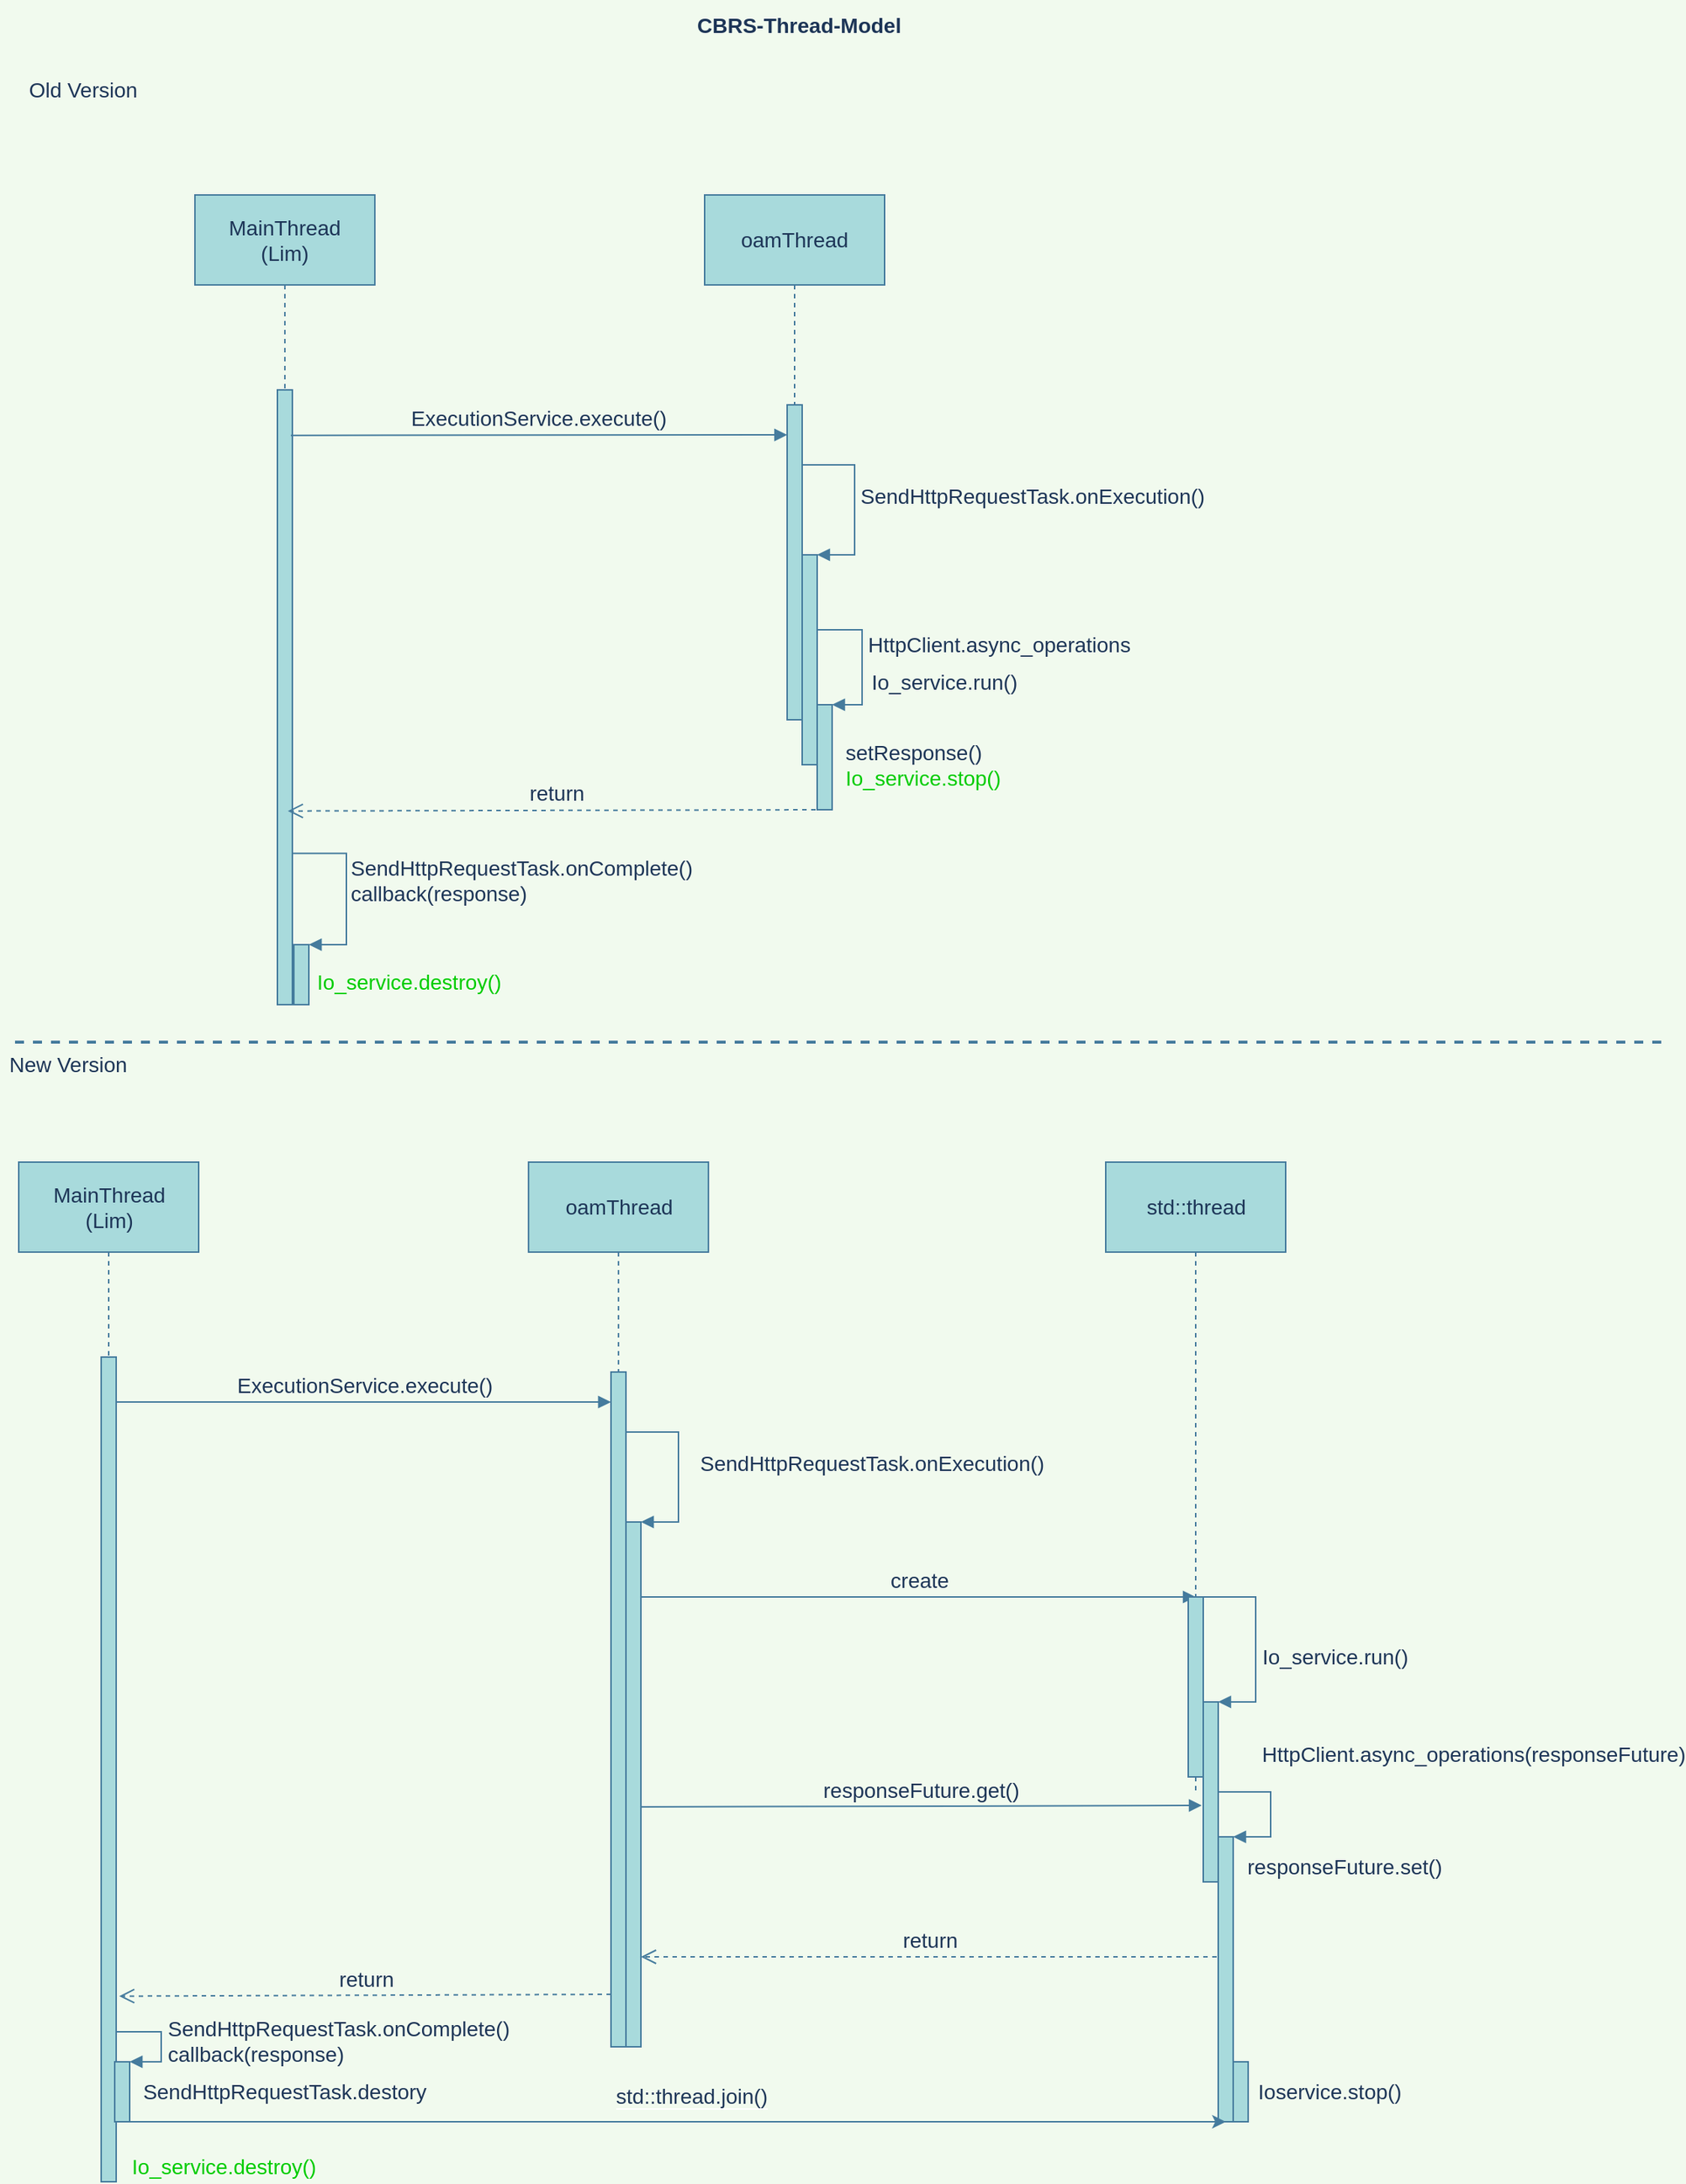 <mxfile version="18.0.0" type="github">
  <diagram id="kgpKYQtTHZ0yAKxKKP6v" name="Page-1">
    <mxGraphModel dx="1422" dy="762" grid="1" gridSize="10" guides="1" tooltips="1" connect="1" arrows="1" fold="1" page="1" pageScale="1" pageWidth="1169" pageHeight="1654" background="#F1FAEE" math="0" shadow="0">
      <root>
        <mxCell id="0" />
        <mxCell id="1" parent="0" />
        <mxCell id="LY62BqVsODy2IkJWC0Tn-2" style="edgeStyle=orthogonalEdgeStyle;orthogonalLoop=1;jettySize=auto;html=1;dashed=1;endArrow=none;endFill=0;fontSize=14;labelBackgroundColor=#F1FAEE;strokeColor=#457B9D;fontColor=#1D3557;labelBorderColor=none;rounded=0;" parent="1" source="LY62BqVsODy2IkJWC0Tn-1" edge="1">
          <mxGeometry relative="1" as="geometry">
            <mxPoint x="190" y="640" as="targetPoint" />
          </mxGeometry>
        </mxCell>
        <mxCell id="LY62BqVsODy2IkJWC0Tn-1" value="MainThread&lt;br style=&quot;font-size: 14px;&quot;&gt;(Lim)" style="whiteSpace=wrap;html=1;fontSize=14;fillColor=#A8DADC;strokeColor=#457B9D;fontColor=#1D3557;labelBorderColor=none;rounded=0;" parent="1" vertex="1">
          <mxGeometry x="130" y="160" width="120" height="60" as="geometry" />
        </mxCell>
        <mxCell id="LY62BqVsODy2IkJWC0Tn-4" value="oamThread" style="whiteSpace=wrap;html=1;fontSize=14;fillColor=#A8DADC;strokeColor=#457B9D;fontColor=#1D3557;labelBorderColor=none;rounded=0;" parent="1" vertex="1">
          <mxGeometry x="470" y="160" width="120" height="60" as="geometry" />
        </mxCell>
        <mxCell id="LY62BqVsODy2IkJWC0Tn-5" style="edgeStyle=orthogonalEdgeStyle;orthogonalLoop=1;jettySize=auto;html=1;dashed=1;endArrow=none;endFill=0;fontSize=14;labelBackgroundColor=#F1FAEE;strokeColor=#457B9D;fontColor=#1D3557;labelBorderColor=none;rounded=0;" parent="1" source="LY62BqVsODy2IkJWC0Tn-1" edge="1">
          <mxGeometry relative="1" as="geometry">
            <mxPoint x="190" y="640" as="targetPoint" />
            <mxPoint x="190" y="220" as="sourcePoint" />
            <Array as="points">
              <mxPoint x="190" y="350" />
              <mxPoint x="190" y="350" />
            </Array>
          </mxGeometry>
        </mxCell>
        <mxCell id="LY62BqVsODy2IkJWC0Tn-10" value="" style="html=1;points=[];perimeter=orthogonalPerimeter;fontSize=14;fillColor=#A8DADC;strokeColor=#457B9D;fontColor=#1D3557;labelBorderColor=none;rounded=0;" parent="1" vertex="1">
          <mxGeometry x="185" y="290" width="10" height="410" as="geometry" />
        </mxCell>
        <mxCell id="LY62BqVsODy2IkJWC0Tn-14" value="" style="html=1;points=[];perimeter=orthogonalPerimeter;fontSize=14;fillColor=#A8DADC;strokeColor=#457B9D;fontColor=#1D3557;labelBorderColor=none;rounded=0;" parent="1" vertex="1">
          <mxGeometry x="525" y="300" width="10" height="210" as="geometry" />
        </mxCell>
        <mxCell id="LY62BqVsODy2IkJWC0Tn-15" value="" style="edgeStyle=orthogonalEdgeStyle;orthogonalLoop=1;jettySize=auto;html=1;dashed=1;endArrow=none;endFill=0;fontSize=14;labelBackgroundColor=#F1FAEE;strokeColor=#457B9D;fontColor=#1D3557;labelBorderColor=none;rounded=0;" parent="1" source="LY62BqVsODy2IkJWC0Tn-4" target="LY62BqVsODy2IkJWC0Tn-14" edge="1">
          <mxGeometry relative="1" as="geometry">
            <mxPoint x="530" y="660" as="targetPoint" />
            <mxPoint x="530" y="220" as="sourcePoint" />
          </mxGeometry>
        </mxCell>
        <mxCell id="LY62BqVsODy2IkJWC0Tn-26" value="" style="html=1;points=[];perimeter=orthogonalPerimeter;fontSize=14;fillColor=#A8DADC;strokeColor=#457B9D;fontColor=#1D3557;labelBorderColor=none;rounded=0;" parent="1" vertex="1">
          <mxGeometry x="535" y="400" width="10" height="140" as="geometry" />
        </mxCell>
        <mxCell id="LY62BqVsODy2IkJWC0Tn-27" value="SendHttpRequestTask.onExecution()" style="edgeStyle=orthogonalEdgeStyle;html=1;align=left;spacingLeft=2;endArrow=block;entryX=1;entryY=0;fontSize=14;labelBackgroundColor=#F1FAEE;strokeColor=#457B9D;fontColor=#1D3557;labelBorderColor=none;rounded=0;" parent="1" target="LY62BqVsODy2IkJWC0Tn-26" edge="1">
          <mxGeometry x="0.302" relative="1" as="geometry">
            <mxPoint x="535" y="405" as="sourcePoint" />
            <Array as="points">
              <mxPoint x="535" y="340" />
              <mxPoint x="570" y="340" />
              <mxPoint x="570" y="400" />
              <mxPoint x="545" y="400" />
            </Array>
            <mxPoint as="offset" />
          </mxGeometry>
        </mxCell>
        <mxCell id="LY62BqVsODy2IkJWC0Tn-33" value="ExecutionService.execute()" style="html=1;verticalAlign=bottom;endArrow=block;fontSize=14;labelBackgroundColor=#F1FAEE;strokeColor=#457B9D;fontColor=#1D3557;exitX=0.9;exitY=0.074;exitDx=0;exitDy=0;exitPerimeter=0;labelBorderColor=none;rounded=0;" parent="1" edge="1" source="LY62BqVsODy2IkJWC0Tn-10">
          <mxGeometry width="80" relative="1" as="geometry">
            <mxPoint x="200" y="320" as="sourcePoint" />
            <mxPoint x="525" y="320" as="targetPoint" />
          </mxGeometry>
        </mxCell>
        <mxCell id="LY62BqVsODy2IkJWC0Tn-34" value="" style="html=1;points=[];perimeter=orthogonalPerimeter;fontSize=14;fillColor=#A8DADC;strokeColor=#457B9D;fontColor=#1D3557;labelBorderColor=none;rounded=0;" parent="1" vertex="1">
          <mxGeometry x="545" y="500" width="10" height="70" as="geometry" />
        </mxCell>
        <mxCell id="LY62BqVsODy2IkJWC0Tn-35" value="HttpClient.async_operations" style="edgeStyle=orthogonalEdgeStyle;html=1;align=left;spacingLeft=2;endArrow=block;entryX=1;entryY=0;fontSize=14;labelBackgroundColor=#F1FAEE;strokeColor=#457B9D;fontColor=#1D3557;labelBorderColor=none;rounded=0;" parent="1" target="LY62BqVsODy2IkJWC0Tn-34" edge="1">
          <mxGeometry relative="1" as="geometry">
            <mxPoint x="545" y="470" as="sourcePoint" />
            <Array as="points">
              <mxPoint x="545" y="450" />
              <mxPoint x="575" y="450" />
              <mxPoint x="575" y="500" />
            </Array>
          </mxGeometry>
        </mxCell>
        <mxCell id="LY62BqVsODy2IkJWC0Tn-36" value="return" style="html=1;verticalAlign=bottom;endArrow=open;dashed=1;endSize=8;fontSize=14;labelBackgroundColor=#F1FAEE;strokeColor=#457B9D;fontColor=#1D3557;labelBorderColor=none;rounded=0;entryX=0.7;entryY=0.685;entryDx=0;entryDy=0;entryPerimeter=0;" parent="1" edge="1" target="LY62BqVsODy2IkJWC0Tn-10">
          <mxGeometry relative="1" as="geometry">
            <mxPoint x="550" y="570" as="sourcePoint" />
            <mxPoint x="190" y="570" as="targetPoint" />
          </mxGeometry>
        </mxCell>
        <mxCell id="LY62BqVsODy2IkJWC0Tn-40" value="setResponse()&lt;br style=&quot;font-size: 14px;&quot;&gt;&lt;font color=&quot;#00cc00&quot; style=&quot;font-size: 14px;&quot;&gt;Io_service.stop()&lt;/font&gt;" style="text;html=1;strokeColor=none;fillColor=none;align=left;verticalAlign=middle;whiteSpace=wrap;fontSize=14;fontColor=#1D3557;labelBorderColor=none;rounded=0;" parent="1" vertex="1">
          <mxGeometry x="562" y="520" width="115" height="40" as="geometry" />
        </mxCell>
        <mxCell id="LY62BqVsODy2IkJWC0Tn-43" value="Io_service.run()" style="text;html=1;strokeColor=none;fillColor=none;align=center;verticalAlign=middle;whiteSpace=wrap;fontSize=14;fontStyle=0;fontColor=#1D3557;labelBorderColor=none;rounded=0;" parent="1" vertex="1">
          <mxGeometry x="570" y="470" width="120" height="30" as="geometry" />
        </mxCell>
        <mxCell id="LY62BqVsODy2IkJWC0Tn-45" value="&lt;span style=&quot;font-size: 14px;&quot;&gt;&lt;font color=&quot;#00cc00&quot; style=&quot;font-size: 14px;&quot;&gt;Io_service.destroy()&lt;/font&gt;&lt;/span&gt;" style="text;html=1;strokeColor=none;fillColor=none;align=center;verticalAlign=middle;whiteSpace=wrap;fontSize=14;fontColor=#1D3557;labelBorderColor=none;rounded=0;" parent="1" vertex="1">
          <mxGeometry x="196" y="670" width="154" height="30" as="geometry" />
        </mxCell>
        <mxCell id="mft_dp02x0jolZUBzmze-1" value="" style="line;strokeWidth=2;html=1;labelBackgroundColor=#F1FAEE;fillColor=#A8DADC;strokeColor=#457B9D;fontColor=#1D3557;labelBorderColor=none;rounded=0;fontSize=14;dashed=1;" vertex="1" parent="1">
          <mxGeometry x="10" y="720" width="1100" height="10" as="geometry" />
        </mxCell>
        <mxCell id="mft_dp02x0jolZUBzmze-2" value="&lt;h1 style=&quot;font-size: 14px;&quot;&gt;CBRS-Thread-Model&lt;/h1&gt;" style="text;html=1;strokeColor=none;fillColor=none;spacing=5;spacingTop=-20;whiteSpace=wrap;overflow=hidden;fontColor=#1D3557;labelBorderColor=none;rounded=0;fontSize=14;" vertex="1" parent="1">
          <mxGeometry x="460" y="40" width="250" height="30" as="geometry" />
        </mxCell>
        <mxCell id="mft_dp02x0jolZUBzmze-4" value="Old Version" style="text;html=1;align=center;verticalAlign=middle;resizable=0;points=[];autosize=1;strokeColor=none;fillColor=none;fontSize=14;fontColor=#1D3557;labelBorderColor=none;rounded=0;" vertex="1" parent="1">
          <mxGeometry x="10" y="80" width="90" height="20" as="geometry" />
        </mxCell>
        <mxCell id="mft_dp02x0jolZUBzmze-49" style="edgeStyle=orthogonalEdgeStyle;orthogonalLoop=1;jettySize=auto;html=1;dashed=1;endArrow=none;endFill=0;fontSize=14;labelBackgroundColor=#F1FAEE;strokeColor=#457B9D;fontColor=#1D3557;labelBorderColor=none;rounded=0;" edge="1" source="mft_dp02x0jolZUBzmze-50" parent="1">
          <mxGeometry relative="1" as="geometry">
            <mxPoint x="72.5" y="1285" as="targetPoint" />
          </mxGeometry>
        </mxCell>
        <mxCell id="mft_dp02x0jolZUBzmze-50" value="MainThread&lt;br style=&quot;font-size: 14px;&quot;&gt;(Lim)" style="whiteSpace=wrap;html=1;fontSize=14;fillColor=#A8DADC;strokeColor=#457B9D;fontColor=#1D3557;labelBorderColor=none;rounded=0;" vertex="1" parent="1">
          <mxGeometry x="12.5" y="805" width="120" height="60" as="geometry" />
        </mxCell>
        <mxCell id="mft_dp02x0jolZUBzmze-52" value="oamThread" style="whiteSpace=wrap;html=1;fontSize=14;fillColor=#A8DADC;strokeColor=#457B9D;fontColor=#1D3557;labelBorderColor=none;rounded=0;" vertex="1" parent="1">
          <mxGeometry x="352.5" y="805" width="120" height="60" as="geometry" />
        </mxCell>
        <mxCell id="mft_dp02x0jolZUBzmze-53" style="edgeStyle=orthogonalEdgeStyle;orthogonalLoop=1;jettySize=auto;html=1;dashed=1;endArrow=none;endFill=0;fontSize=14;labelBackgroundColor=#F1FAEE;strokeColor=#457B9D;fontColor=#1D3557;labelBorderColor=none;rounded=0;" edge="1" source="mft_dp02x0jolZUBzmze-50" parent="1">
          <mxGeometry relative="1" as="geometry">
            <mxPoint x="72.5" y="1285" as="targetPoint" />
            <mxPoint x="72.5" y="865" as="sourcePoint" />
            <Array as="points">
              <mxPoint x="72.5" y="995" />
              <mxPoint x="72.5" y="995" />
            </Array>
          </mxGeometry>
        </mxCell>
        <mxCell id="mft_dp02x0jolZUBzmze-54" value="" style="html=1;points=[];perimeter=orthogonalPerimeter;fontSize=14;fillColor=#A8DADC;strokeColor=#457B9D;fontColor=#1D3557;labelBorderColor=none;rounded=0;" vertex="1" parent="1">
          <mxGeometry x="67.5" y="935" width="10" height="550" as="geometry" />
        </mxCell>
        <mxCell id="mft_dp02x0jolZUBzmze-55" value="" style="html=1;points=[];perimeter=orthogonalPerimeter;fontSize=14;fillColor=#A8DADC;strokeColor=#457B9D;fontColor=#1D3557;labelBorderColor=none;rounded=0;" vertex="1" parent="1">
          <mxGeometry x="407.5" y="945" width="10" height="450" as="geometry" />
        </mxCell>
        <mxCell id="mft_dp02x0jolZUBzmze-56" value="" style="edgeStyle=orthogonalEdgeStyle;orthogonalLoop=1;jettySize=auto;html=1;dashed=1;endArrow=none;endFill=0;fontSize=14;labelBackgroundColor=#F1FAEE;strokeColor=#457B9D;fontColor=#1D3557;labelBorderColor=none;rounded=0;" edge="1" source="mft_dp02x0jolZUBzmze-52" target="mft_dp02x0jolZUBzmze-55" parent="1">
          <mxGeometry relative="1" as="geometry">
            <mxPoint x="412.5" y="1305" as="targetPoint" />
            <mxPoint x="412.5" y="865" as="sourcePoint" />
          </mxGeometry>
        </mxCell>
        <mxCell id="mft_dp02x0jolZUBzmze-57" value="" style="html=1;points=[];perimeter=orthogonalPerimeter;fontSize=14;fillColor=#A8DADC;strokeColor=#457B9D;fontColor=#1D3557;labelBorderColor=none;rounded=0;" vertex="1" parent="1">
          <mxGeometry x="417.5" y="1045" width="10" height="350" as="geometry" />
        </mxCell>
        <mxCell id="mft_dp02x0jolZUBzmze-58" value="SendHttpRequestTask.onExecution()" style="edgeStyle=orthogonalEdgeStyle;html=1;align=left;spacingLeft=2;endArrow=block;entryX=1;entryY=0;fontSize=14;labelBackgroundColor=#F1FAEE;strokeColor=#457B9D;fontColor=#1D3557;labelBorderColor=none;rounded=0;" edge="1" target="mft_dp02x0jolZUBzmze-57" parent="1">
          <mxGeometry x="0.302" y="10" relative="1" as="geometry">
            <mxPoint x="417.5" y="1050" as="sourcePoint" />
            <Array as="points">
              <mxPoint x="417.5" y="985" />
              <mxPoint x="452.5" y="985" />
              <mxPoint x="452.5" y="1045" />
            </Array>
            <mxPoint as="offset" />
          </mxGeometry>
        </mxCell>
        <mxCell id="mft_dp02x0jolZUBzmze-59" value="ExecutionService.execute()" style="html=1;verticalAlign=bottom;endArrow=block;fontSize=14;labelBackgroundColor=#F1FAEE;strokeColor=#457B9D;fontColor=#1D3557;labelBorderColor=none;rounded=0;" edge="1" parent="1">
          <mxGeometry width="80" relative="1" as="geometry">
            <mxPoint x="77.5" y="965" as="sourcePoint" />
            <mxPoint x="407.5" y="965" as="targetPoint" />
          </mxGeometry>
        </mxCell>
        <mxCell id="mft_dp02x0jolZUBzmze-70" value="New Version" style="text;html=1;align=center;verticalAlign=middle;resizable=0;points=[];autosize=1;strokeColor=none;fillColor=none;fontSize=14;fontColor=#1D3557;labelBorderColor=none;rounded=0;" vertex="1" parent="1">
          <mxGeometry y="730" width="90" height="20" as="geometry" />
        </mxCell>
        <mxCell id="mft_dp02x0jolZUBzmze-71" value="std::thread" style="whiteSpace=wrap;html=1;fontSize=14;fillColor=#A8DADC;strokeColor=#457B9D;fontColor=#1D3557;labelBorderColor=none;rounded=0;" vertex="1" parent="1">
          <mxGeometry x="737.5" y="805" width="120" height="60" as="geometry" />
        </mxCell>
        <mxCell id="mft_dp02x0jolZUBzmze-74" value="" style="edgeStyle=orthogonalEdgeStyle;orthogonalLoop=1;jettySize=auto;html=1;dashed=1;endArrow=none;endFill=0;fontSize=14;labelBackgroundColor=#F1FAEE;strokeColor=#457B9D;fontColor=#1D3557;exitX=0.5;exitY=1;exitDx=0;exitDy=0;startArrow=none;labelBorderColor=none;rounded=0;" edge="1" parent="1" source="mft_dp02x0jolZUBzmze-81">
          <mxGeometry relative="1" as="geometry">
            <mxPoint x="797.5" y="1225" as="targetPoint" />
            <mxPoint x="422.5" y="875" as="sourcePoint" />
          </mxGeometry>
        </mxCell>
        <mxCell id="mft_dp02x0jolZUBzmze-79" value="create" style="html=1;verticalAlign=bottom;endArrow=block;fontColor=#1D3557;strokeColor=#457B9D;labelBorderColor=none;rounded=0;labelBackgroundColor=#F1FAEE;fontSize=14;" edge="1" parent="1">
          <mxGeometry width="80" relative="1" as="geometry">
            <mxPoint x="427.5" y="1095" as="sourcePoint" />
            <mxPoint x="797.5" y="1095" as="targetPoint" />
          </mxGeometry>
        </mxCell>
        <mxCell id="mft_dp02x0jolZUBzmze-81" value="" style="html=1;points=[];perimeter=orthogonalPerimeter;fontColor=#1D3557;strokeColor=#457B9D;fillColor=#A8DADC;labelBorderColor=none;rounded=0;fontSize=14;" vertex="1" parent="1">
          <mxGeometry x="792.5" y="1095" width="10" height="120" as="geometry" />
        </mxCell>
        <mxCell id="mft_dp02x0jolZUBzmze-82" value="" style="edgeStyle=orthogonalEdgeStyle;orthogonalLoop=1;jettySize=auto;html=1;dashed=1;endArrow=none;endFill=0;fontSize=14;labelBackgroundColor=#F1FAEE;strokeColor=#457B9D;fontColor=#1D3557;exitX=0.5;exitY=1;exitDx=0;exitDy=0;labelBorderColor=none;rounded=0;" edge="1" parent="1" source="mft_dp02x0jolZUBzmze-71" target="mft_dp02x0jolZUBzmze-81">
          <mxGeometry relative="1" as="geometry">
            <mxPoint x="798.5" y="1345" as="targetPoint" />
            <mxPoint x="797.5" y="865" as="sourcePoint" />
          </mxGeometry>
        </mxCell>
        <mxCell id="mft_dp02x0jolZUBzmze-83" value="" style="html=1;points=[];perimeter=orthogonalPerimeter;fontColor=#1D3557;strokeColor=#457B9D;fillColor=#A8DADC;labelBorderColor=none;rounded=0;fontSize=14;" vertex="1" parent="1">
          <mxGeometry x="802.5" y="1165" width="10" height="120" as="geometry" />
        </mxCell>
        <mxCell id="mft_dp02x0jolZUBzmze-85" value="Io_service.run()" style="edgeStyle=orthogonalEdgeStyle;html=1;align=left;spacingLeft=2;endArrow=block;entryX=1;entryY=0;fontSize=14;labelBackgroundColor=#F1FAEE;strokeColor=#457B9D;fontColor=#1D3557;labelBorderColor=none;rounded=0;" edge="1" parent="1">
          <mxGeometry x="0.371" relative="1" as="geometry">
            <mxPoint x="802.5" y="1140" as="sourcePoint" />
            <Array as="points">
              <mxPoint x="802.5" y="1095" />
              <mxPoint x="837.5" y="1095" />
              <mxPoint x="837.5" y="1165" />
            </Array>
            <mxPoint as="offset" />
            <mxPoint x="812.5" y="1165" as="targetPoint" />
          </mxGeometry>
        </mxCell>
        <mxCell id="mft_dp02x0jolZUBzmze-89" value="&lt;span style=&quot;font-size: 14px; text-align: left; background-color: rgb(241, 250, 238);&quot;&gt;HttpClient.async_operations(responseFuture)&lt;/span&gt;" style="text;html=1;strokeColor=none;fillColor=none;align=center;verticalAlign=middle;whiteSpace=wrap;fontSize=14;fontColor=#1D3557;labelBorderColor=none;rounded=0;" vertex="1" parent="1">
          <mxGeometry x="877.5" y="1185" width="210" height="30" as="geometry" />
        </mxCell>
        <mxCell id="mft_dp02x0jolZUBzmze-90" value="responseFuture.get()" style="html=1;verticalAlign=bottom;endArrow=block;fontSize=14;labelBackgroundColor=#F1FAEE;strokeColor=#457B9D;fontColor=#1D3557;exitX=0.9;exitY=0.074;exitDx=0;exitDy=0;exitPerimeter=0;entryX=-0.1;entryY=0.575;entryDx=0;entryDy=0;entryPerimeter=0;labelBorderColor=none;rounded=0;" edge="1" parent="1" target="mft_dp02x0jolZUBzmze-83">
          <mxGeometry width="80" relative="1" as="geometry">
            <mxPoint x="427.5" y="1235" as="sourcePoint" />
            <mxPoint x="797.5" y="1235" as="targetPoint" />
          </mxGeometry>
        </mxCell>
        <mxCell id="mft_dp02x0jolZUBzmze-92" value="" style="html=1;points=[];perimeter=orthogonalPerimeter;fontSize=14;fontColor=#1D3557;strokeColor=#457B9D;fillColor=#A8DADC;labelBorderColor=none;rounded=0;" vertex="1" parent="1">
          <mxGeometry x="812.5" y="1255" width="10" height="190" as="geometry" />
        </mxCell>
        <mxCell id="mft_dp02x0jolZUBzmze-95" value="responseFuture.set()" style="edgeStyle=orthogonalEdgeStyle;html=1;align=left;spacingLeft=2;endArrow=block;fontSize=14;labelBackgroundColor=#F1FAEE;strokeColor=#457B9D;fontColor=#1D3557;labelBorderColor=none;rounded=0;" edge="1" parent="1">
          <mxGeometry x="-1" y="-16" relative="1" as="geometry">
            <mxPoint x="812.5" y="1270" as="sourcePoint" />
            <Array as="points">
              <mxPoint x="812.5" y="1225" />
              <mxPoint x="847.5" y="1225" />
              <mxPoint x="847.5" y="1255" />
              <mxPoint x="822.5" y="1255" />
            </Array>
            <mxPoint x="-1" y="5" as="offset" />
            <mxPoint x="822.5" y="1255" as="targetPoint" />
          </mxGeometry>
        </mxCell>
        <mxCell id="mft_dp02x0jolZUBzmze-97" value="return" style="html=1;verticalAlign=bottom;endArrow=open;dashed=1;endSize=8;fontSize=14;fontColor=#1D3557;strokeColor=#457B9D;exitX=-0.1;exitY=0.421;exitDx=0;exitDy=0;exitPerimeter=0;labelBorderColor=none;rounded=0;labelBackgroundColor=#F1FAEE;" edge="1" parent="1" source="mft_dp02x0jolZUBzmze-92">
          <mxGeometry relative="1" as="geometry">
            <mxPoint x="807.5" y="1305" as="sourcePoint" />
            <mxPoint x="427.5" y="1335" as="targetPoint" />
          </mxGeometry>
        </mxCell>
        <mxCell id="mft_dp02x0jolZUBzmze-110" value="&lt;span style=&quot;font-size: 14px;&quot;&gt;&lt;font color=&quot;#00cc00&quot; style=&quot;font-size: 14px;&quot;&gt;Io_service.destroy()&lt;/font&gt;&lt;/span&gt;" style="text;html=1;strokeColor=none;fillColor=none;align=center;verticalAlign=middle;whiteSpace=wrap;fontSize=14;fontColor=#1D3557;labelBorderColor=none;rounded=0;" vertex="1" parent="1">
          <mxGeometry x="57.5" y="1465" width="182.5" height="20" as="geometry" />
        </mxCell>
        <mxCell id="mft_dp02x0jolZUBzmze-117" value="" style="html=1;points=[];perimeter=orthogonalPerimeter;rounded=0;labelBorderColor=none;fontSize=14;fontColor=#1D3557;strokeColor=#457B9D;fillColor=#A8DADC;" vertex="1" parent="1">
          <mxGeometry x="196" y="660" width="10" height="40" as="geometry" />
        </mxCell>
        <mxCell id="mft_dp02x0jolZUBzmze-118" value="&lt;span style=&quot;background-color: rgb(241, 250, 238); font-size: 14px;&quot;&gt;SendHttpRequestTask.onComplete()&lt;/span&gt;&lt;br style=&quot;background-color: rgb(248, 249, 250); font-size: 14px;&quot;&gt;&lt;span style=&quot;background-color: rgb(241, 250, 238); font-size: 14px;&quot;&gt;callback(response)&lt;/span&gt;" style="edgeStyle=orthogonalEdgeStyle;html=1;align=left;spacingLeft=2;endArrow=block;rounded=0;entryX=1;entryY=0;labelBorderColor=none;fontSize=14;fontColor=#1D3557;strokeColor=#457B9D;curved=0;labelBackgroundColor=#F1FAEE;exitX=1;exitY=0.754;exitDx=0;exitDy=0;exitPerimeter=0;" edge="1" target="mft_dp02x0jolZUBzmze-117" parent="1" source="LY62BqVsODy2IkJWC0Tn-10">
          <mxGeometry x="-0.121" y="-1" relative="1" as="geometry">
            <mxPoint x="200" y="600" as="sourcePoint" />
            <Array as="points">
              <mxPoint x="231" y="599" />
              <mxPoint x="231" y="660" />
            </Array>
            <mxPoint as="offset" />
          </mxGeometry>
        </mxCell>
        <mxCell id="mft_dp02x0jolZUBzmze-120" value="return" style="html=1;verticalAlign=bottom;endArrow=open;dashed=1;endSize=8;rounded=1;fontColor=#1D3557;strokeColor=#457B9D;fillColor=#A8DADC;curved=0;entryX=1.2;entryY=0.775;entryDx=0;entryDy=0;entryPerimeter=0;fontSize=14;labelBackgroundColor=#F1FAEE;" edge="1" parent="1" target="mft_dp02x0jolZUBzmze-54">
          <mxGeometry relative="1" as="geometry">
            <mxPoint x="407.5" y="1360" as="sourcePoint" />
            <mxPoint x="327.5" y="1365" as="targetPoint" />
          </mxGeometry>
        </mxCell>
        <mxCell id="mft_dp02x0jolZUBzmze-123" value="&lt;span style=&quot;color: rgb(29, 53, 87); font-family: Helvetica; font-size: 14px; font-style: normal; font-variant-ligatures: normal; font-variant-caps: normal; font-weight: 400; letter-spacing: normal; orphans: 2; text-align: left; text-indent: 0px; text-transform: none; widows: 2; word-spacing: 0px; -webkit-text-stroke-width: 0px; background-color: rgb(241, 250, 238); text-decoration-thickness: initial; text-decoration-style: initial; text-decoration-color: initial; float: none; display: inline !important;&quot;&gt;std::thread.join()&lt;/span&gt;" style="edgeStyle=orthogonalEdgeStyle;curved=0;rounded=1;orthogonalLoop=1;jettySize=auto;html=1;fontColor=#1D3557;strokeColor=#457B9D;fillColor=#A8DADC;fontSize=14;" edge="1" parent="1" source="mft_dp02x0jolZUBzmze-121">
          <mxGeometry x="0.025" y="17" relative="1" as="geometry">
            <mxPoint x="817.5" y="1445" as="targetPoint" />
            <Array as="points">
              <mxPoint x="817.5" y="1445" />
            </Array>
            <mxPoint as="offset" />
          </mxGeometry>
        </mxCell>
        <mxCell id="mft_dp02x0jolZUBzmze-121" value="" style="html=1;points=[];perimeter=orthogonalPerimeter;rounded=0;fontColor=#1D3557;strokeColor=#457B9D;fillColor=#A8DADC;fontSize=14;" vertex="1" parent="1">
          <mxGeometry x="76.5" y="1405" width="10" height="40" as="geometry" />
        </mxCell>
        <mxCell id="mft_dp02x0jolZUBzmze-122" value="&lt;span style=&quot;font-size: 14px; background-color: rgb(241, 250, 238);&quot;&gt;SendHttpRequestTask.onComplete()&lt;/span&gt;&lt;br style=&quot;font-size: 14px; background-color: rgb(248, 249, 250);&quot;&gt;&lt;span style=&quot;font-size: 14px; background-color: rgb(241, 250, 238);&quot;&gt;callback(response)&lt;/span&gt;" style="edgeStyle=orthogonalEdgeStyle;html=1;align=left;spacingLeft=2;endArrow=block;rounded=0;entryX=1;entryY=0;fontColor=#1D3557;strokeColor=#457B9D;fillColor=#A8DADC;curved=0;fontSize=14;labelBackgroundColor=#F1FAEE;" edge="1" target="mft_dp02x0jolZUBzmze-121" parent="1">
          <mxGeometry relative="1" as="geometry">
            <mxPoint x="77.5" y="1385" as="sourcePoint" />
            <Array as="points">
              <mxPoint x="107.5" y="1385" />
            </Array>
          </mxGeometry>
        </mxCell>
        <mxCell id="mft_dp02x0jolZUBzmze-125" value="&lt;span style=&quot;text-align: left; background-color: rgb(241, 250, 238); font-size: 14px;&quot;&gt;SendHttpRequestTask.destory&lt;/span&gt;" style="text;html=1;strokeColor=none;fillColor=none;align=center;verticalAlign=middle;whiteSpace=wrap;rounded=0;fontColor=#1D3557;fontSize=14;" vertex="1" parent="1">
          <mxGeometry x="88.5" y="1410" width="201.5" height="30" as="geometry" />
        </mxCell>
        <mxCell id="mft_dp02x0jolZUBzmze-128" value="" style="html=1;points=[];perimeter=orthogonalPerimeter;rounded=0;fontColor=#1D3557;strokeColor=#457B9D;fillColor=#A8DADC;fontSize=14;" vertex="1" parent="1">
          <mxGeometry x="822.5" y="1405" width="10" height="40" as="geometry" />
        </mxCell>
        <mxCell id="mft_dp02x0jolZUBzmze-129" value="Ioservice.stop()" style="text;html=1;strokeColor=none;fillColor=none;align=center;verticalAlign=middle;whiteSpace=wrap;rounded=0;fontColor=#1D3557;fontSize=14;" vertex="1" parent="1">
          <mxGeometry x="832.5" y="1410" width="107.5" height="30" as="geometry" />
        </mxCell>
      </root>
    </mxGraphModel>
  </diagram>
</mxfile>
